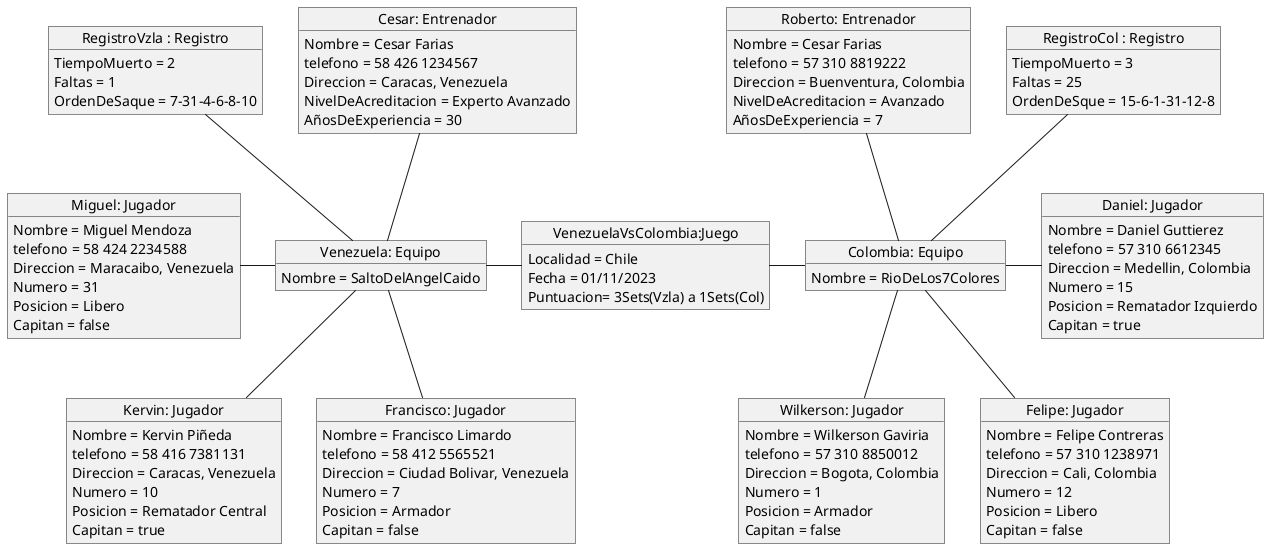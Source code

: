@startuml Reto04_DiagramaDeObjetos

object "VenezuelaVsColombia:Juego" as Juego

Juego : Localidad = Chile
Juego : Fecha = 01/11/2023
Juego : Puntuacion= 3Sets(Vzla) a 1Sets(Col)


object "RegistroVzla : Registro" as RegistroV

RegistroV : TiempoMuerto = 2
RegistroV : Faltas = 1
RegistroV : OrdenDeSaque = 7-31-4-6-8-10

object "RegistroCol : Registro" as RegistroC

RegistroC : TiempoMuerto = 3
RegistroC : Faltas = 25
RegistroC : OrdenDeSque = 15-6-1-31-12-8

object "Venezuela: Equipo" as Equipo1
Equipo1 : Nombre = SaltoDelAngelCaido

object "Colombia: Equipo" as Equipo2
Equipo2 : Nombre = RioDeLos7Colores

object "Cesar: Entrenador" as EntrenadorV

EntrenadorV : Nombre = Cesar Farias
EntrenadorV : telefono = 58 426 1234567
EntrenadorV : Direccion = Caracas, Venezuela
EntrenadorV : NivelDeAcreditacion = Experto Avanzado
EntrenadorV : AñosDeExperiencia = 30

object "Miguel: Jugador" as JugadorV1

JugadorV1 : Nombre = Miguel Mendoza
JugadorV1 : telefono = 58 424 2234588
JugadorV1 : Direccion = Maracaibo, Venezuela
JugadorV1 : Numero = 31
JugadorV1 : Posicion = Libero
JugadorV1 : Capitan = false

object "Kervin: Jugador" as JugadorV2

JugadorV2 : Nombre = Kervin Piñeda
JugadorV2 : telefono = 58 416 7381131
JugadorV2 : Direccion = Caracas, Venezuela
JugadorV2 : Numero = 10
JugadorV2 : Posicion = Rematador Central
JugadorV2 : Capitan = true

object "Francisco: Jugador" as JugadorV3

JugadorV3 : Nombre = Francisco Limardo
JugadorV3 : telefono = 58 412 5565521
JugadorV3 : Direccion = Ciudad Bolivar, Venezuela
JugadorV3 : Numero = 7
JugadorV3 : Posicion = Armador
JugadorV3 : Capitan = false

object "Roberto: Entrenador" as EntrenadorC

EntrenadorC : Nombre = Cesar Farias
EntrenadorC : telefono = 57 310 8819222
EntrenadorC : Direccion = Buenventura, Colombia
EntrenadorC : NivelDeAcreditacion = Avanzado
EntrenadorC : AñosDeExperiencia = 7

object "Daniel: Jugador" as JugadorC1

JugadorC1 : Nombre = Daniel Guttierez
JugadorC1 : telefono = 57 310 6612345
JugadorC1 : Direccion = Medellin, Colombia
JugadorC1 : Numero = 15
JugadorC1 : Posicion = Rematador Izquierdo
JugadorC1 : Capitan = true

object "Wilkerson: Jugador" as JugadorC2

JugadorC2 : Nombre = Wilkerson Gaviria
JugadorC2 : telefono = 57 310 8850012
JugadorC2 : Direccion = Bogota, Colombia
JugadorC2 : Numero = 1
JugadorC2 : Posicion = Armador
JugadorC2 : Capitan = false

object "Felipe: Jugador" as JugadorC3

JugadorC3 : Nombre = Felipe Contreras
JugadorC3 : telefono = 57 310 1238971
JugadorC3 : Direccion = Cali, Colombia
JugadorC3 : Numero = 12
JugadorC3 : Posicion = Libero
JugadorC3 : Capitan = false

Juego -right- Equipo2
Equipo1 -right- Juego


Equipo2 -u- RegistroC

EntrenadorV -d- Equipo1
JugadorV1 -r- Equipo1
JugadorV2 -u- Equipo1
JugadorV3 -u- Equipo1

Equipo2 -u- EntrenadorC
Equipo2 -r- JugadorC1
Equipo2 -d- JugadorC2
Equipo2 -d- JugadorC3


Equipo1 -u- RegistroV